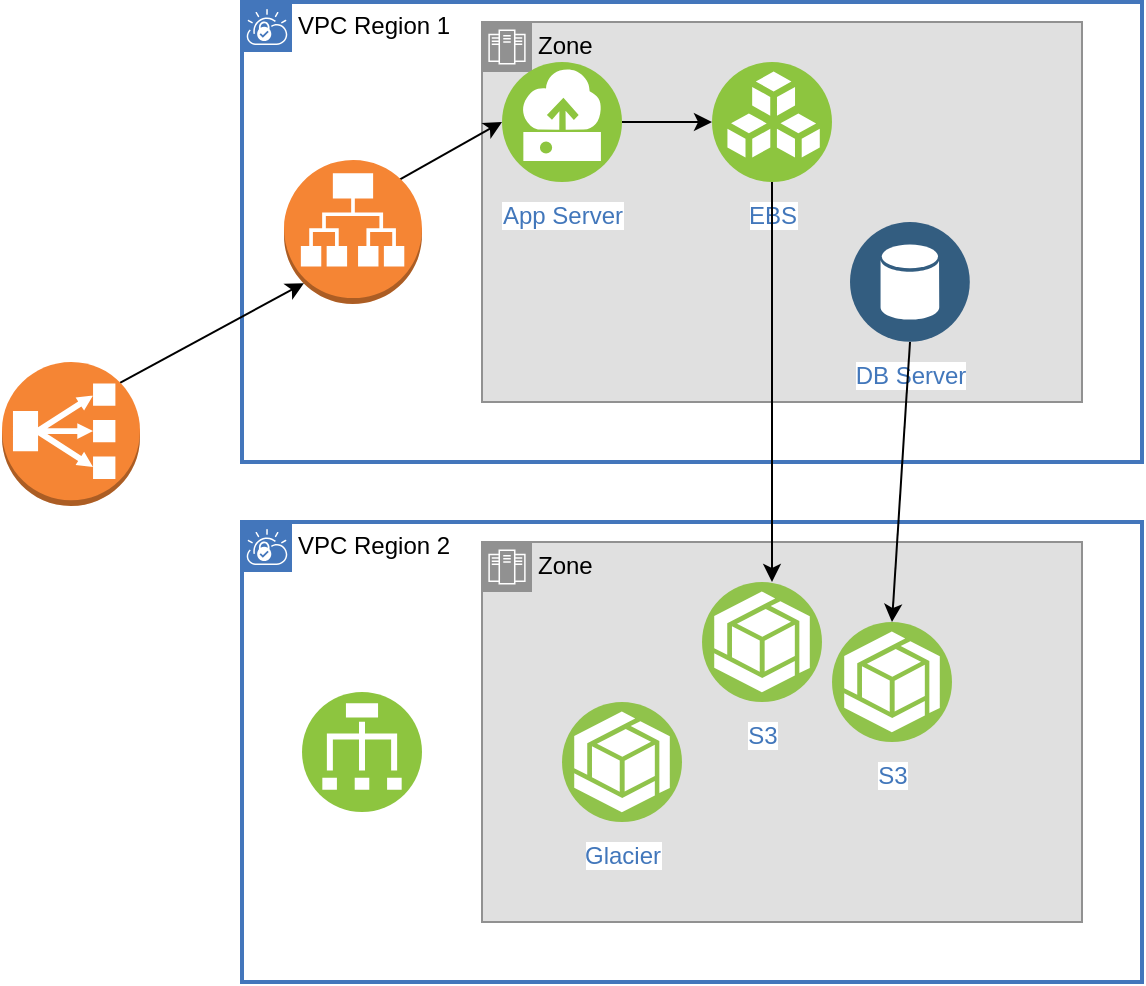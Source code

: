 <mxfile>
    <diagram id="UjFkGyXEIHtqhxbdto_b" name="Page-1">
        <mxGraphModel dx="712" dy="311" grid="1" gridSize="10" guides="1" tooltips="1" connect="1" arrows="1" fold="1" page="1" pageScale="1" pageWidth="850" pageHeight="1100" math="0" shadow="0">
            <root>
                <mxCell id="0"/>
                <mxCell id="1" parent="0"/>
                <mxCell id="9" value="VPC Region 1" style="shape=mxgraph.ibm.box;prType=vpc;fontStyle=0;verticalAlign=top;align=left;spacingLeft=32;spacingTop=4;fillColor=none;rounded=0;whiteSpace=wrap;html=1;strokeColor=#4376BB;strokeWidth=2;dashed=0;container=1;spacing=-4;collapsible=0;expand=0;recursiveResize=0;" parent="1" vertex="1">
                    <mxGeometry x="130" y="10" width="450" height="230" as="geometry"/>
                </mxCell>
                <mxCell id="10" value="Zone" style="shape=mxgraph.ibm.box;prType=zone;fontStyle=0;verticalAlign=top;align=left;spacingLeft=32;spacingTop=4;fillColor=#E0E0E0;rounded=0;whiteSpace=wrap;html=1;strokeColor=#919191;strokeWidth=1;dashed=0;container=1;spacing=-4;collapsible=0;expand=0;recursiveResize=0;" parent="9" vertex="1">
                    <mxGeometry x="120" y="10" width="300" height="190" as="geometry"/>
                </mxCell>
                <mxCell id="13" style="edgeStyle=none;html=1;exitX=1;exitY=0.5;exitDx=0;exitDy=0;" parent="10" source="5" target="3" edge="1">
                    <mxGeometry relative="1" as="geometry"/>
                </mxCell>
                <mxCell id="5" value="App Server" style="aspect=fixed;perimeter=ellipsePerimeter;html=1;align=center;shadow=0;dashed=0;fontColor=#4277BB;labelBackgroundColor=#ffffff;fontSize=12;spacingTop=3;image;image=img/lib/ibm/vpc/Instance.svg;" parent="10" vertex="1">
                    <mxGeometry x="10" y="20" width="60" height="60" as="geometry"/>
                </mxCell>
                <mxCell id="3" value="EBS" style="aspect=fixed;perimeter=ellipsePerimeter;html=1;align=center;shadow=0;dashed=0;fontColor=#4277BB;labelBackgroundColor=#ffffff;fontSize=12;spacingTop=3;image;image=img/lib/ibm/vpc/BlockStorage.svg;" parent="10" vertex="1">
                    <mxGeometry x="115" y="20" width="60" height="60" as="geometry"/>
                </mxCell>
                <mxCell id="23" value="DB Server" style="aspect=fixed;perimeter=ellipsePerimeter;html=1;align=center;shadow=0;dashed=0;fontColor=#4277BB;labelBackgroundColor=#ffffff;fontSize=12;spacingTop=3;image;image=img/lib/ibm/data/data_services.svg;" parent="10" vertex="1">
                    <mxGeometry x="184" y="100" width="60" height="60" as="geometry"/>
                </mxCell>
                <mxCell id="24" style="edgeStyle=none;html=1;entryX=0;entryY=0.5;entryDx=0;entryDy=0;" parent="9" target="5" edge="1">
                    <mxGeometry relative="1" as="geometry">
                        <mxPoint x="76.147" y="90.292" as="sourcePoint"/>
                    </mxGeometry>
                </mxCell>
                <mxCell id="44" value="" style="outlineConnect=0;dashed=0;verticalLabelPosition=bottom;verticalAlign=top;align=center;html=1;shape=mxgraph.aws3.application_load_balancer;fillColor=#F58534;gradientColor=none;" vertex="1" parent="9">
                    <mxGeometry x="21" y="79" width="69" height="72" as="geometry"/>
                </mxCell>
                <mxCell id="25" value="VPC Region 2" style="shape=mxgraph.ibm.box;prType=vpc;fontStyle=0;verticalAlign=top;align=left;spacingLeft=32;spacingTop=4;fillColor=none;rounded=0;whiteSpace=wrap;html=1;strokeColor=#4376BB;strokeWidth=2;dashed=0;container=1;spacing=-4;collapsible=0;expand=0;recursiveResize=0;" parent="1" vertex="1">
                    <mxGeometry x="130" y="270" width="450" height="230" as="geometry"/>
                </mxCell>
                <mxCell id="26" value="Zone" style="shape=mxgraph.ibm.box;prType=zone;fontStyle=0;verticalAlign=top;align=left;spacingLeft=32;spacingTop=4;fillColor=#E0E0E0;rounded=0;whiteSpace=wrap;html=1;strokeColor=#919191;strokeWidth=1;dashed=0;container=1;spacing=-4;collapsible=0;expand=0;recursiveResize=0;" parent="25" vertex="1">
                    <mxGeometry x="120" y="10" width="300" height="190" as="geometry"/>
                </mxCell>
                <mxCell id="33" value="S3" style="aspect=fixed;perimeter=ellipsePerimeter;html=1;align=center;shadow=0;dashed=0;fontColor=#4277BB;labelBackgroundColor=#ffffff;fontSize=12;spacingTop=3;image;image=img/lib/ibm/vpc/ObjectStorage.svg;" parent="26" vertex="1">
                    <mxGeometry x="110" y="20" width="60" height="60" as="geometry"/>
                </mxCell>
                <mxCell id="37" value="Glacier" style="aspect=fixed;perimeter=ellipsePerimeter;html=1;align=center;shadow=0;dashed=0;fontColor=#4277BB;labelBackgroundColor=#ffffff;fontSize=12;spacingTop=3;image;image=img/lib/ibm/vpc/ObjectStorage.svg;" parent="26" vertex="1">
                    <mxGeometry x="40" y="80" width="60" height="60" as="geometry"/>
                </mxCell>
                <mxCell id="42" value="S3" style="aspect=fixed;perimeter=ellipsePerimeter;html=1;align=center;shadow=0;dashed=0;fontColor=#4277BB;labelBackgroundColor=#ffffff;fontSize=12;spacingTop=3;image;image=img/lib/ibm/vpc/ObjectStorage.svg;" parent="26" vertex="1">
                    <mxGeometry x="175" y="40" width="60" height="60" as="geometry"/>
                </mxCell>
                <mxCell id="36" value="" style="aspect=fixed;perimeter=ellipsePerimeter;html=1;align=center;shadow=0;dashed=0;fontColor=#4277BB;labelBackgroundColor=#ffffff;fontSize=12;spacingTop=3;image;image=img/lib/ibm/vpc/LoadBalancer.svg;" parent="25" vertex="1">
                    <mxGeometry x="30" y="85" width="60" height="60" as="geometry"/>
                </mxCell>
                <mxCell id="20" style="edgeStyle=none;html=1;" parent="1" source="3" edge="1">
                    <mxGeometry relative="1" as="geometry">
                        <mxPoint x="395" y="300" as="targetPoint"/>
                    </mxGeometry>
                </mxCell>
                <mxCell id="29" style="edgeStyle=none;html=1;exitX=0.5;exitY=1;exitDx=0;exitDy=0;entryX=0.5;entryY=0;entryDx=0;entryDy=0;" parent="1" source="23" target="42" edge="1">
                    <mxGeometry relative="1" as="geometry">
                        <mxPoint x="450" y="310" as="targetPoint"/>
                    </mxGeometry>
                </mxCell>
                <mxCell id="35" style="edgeStyle=none;html=1;entryX=0.145;entryY=0.855;entryDx=0;entryDy=0;entryPerimeter=0;exitX=0.855;exitY=0.145;exitDx=0;exitDy=0;exitPerimeter=0;" parent="1" source="43" target="44" edge="1">
                    <mxGeometry relative="1" as="geometry">
                        <mxPoint x="71.61" y="219.191" as="sourcePoint"/>
                        <mxPoint x="158.39" y="135.809" as="targetPoint"/>
                    </mxGeometry>
                </mxCell>
                <mxCell id="43" value="" style="outlineConnect=0;dashed=0;verticalLabelPosition=bottom;verticalAlign=top;align=center;html=1;shape=mxgraph.aws3.classic_load_balancer;fillColor=#F58534;gradientColor=none;" vertex="1" parent="1">
                    <mxGeometry x="10" y="190" width="69" height="72" as="geometry"/>
                </mxCell>
            </root>
        </mxGraphModel>
    </diagram>
</mxfile>